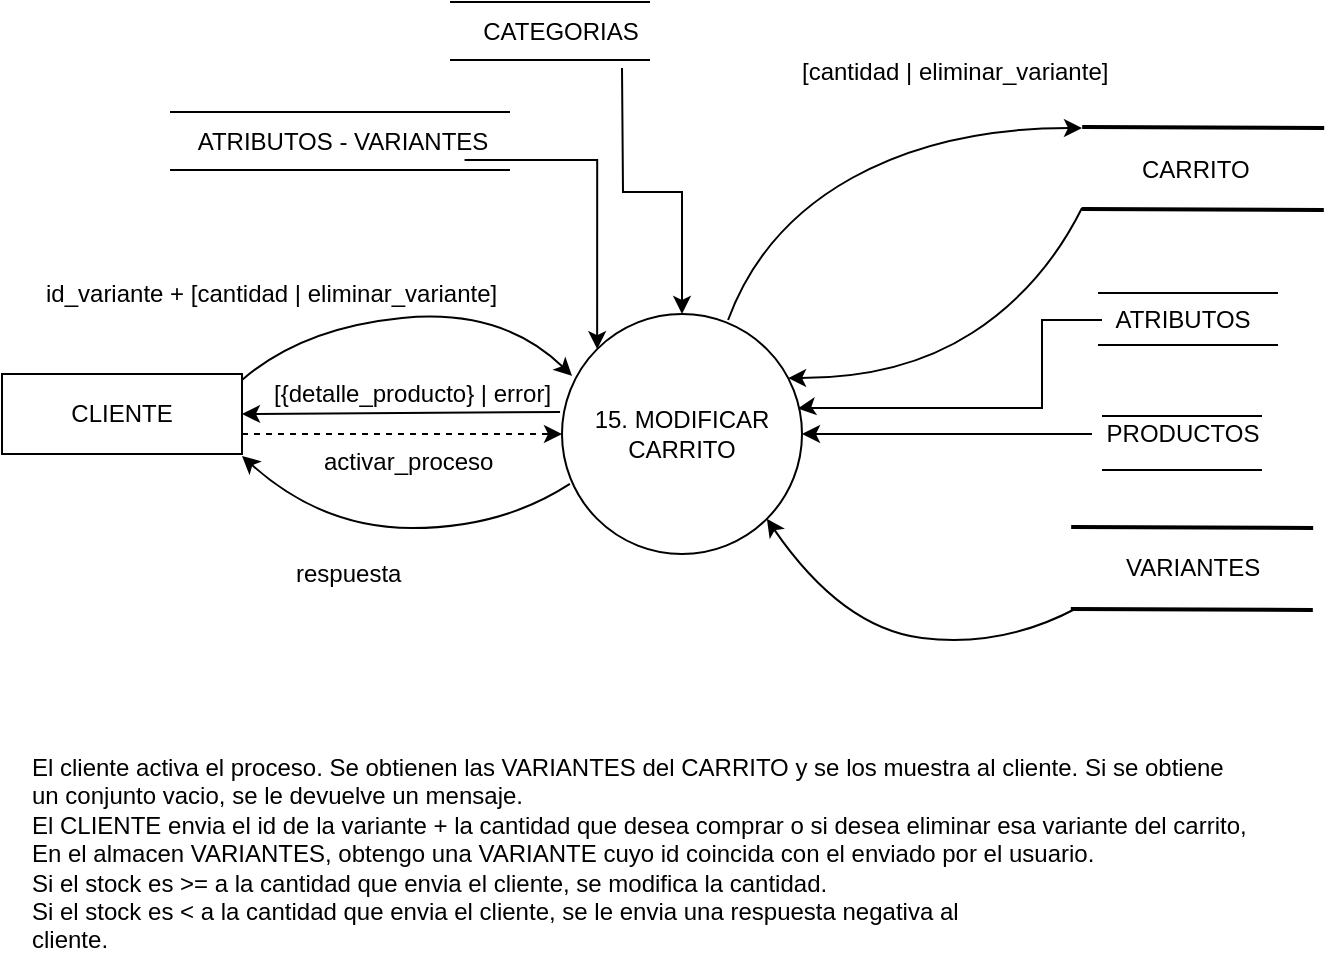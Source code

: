 <mxfile version="12.3.8" type="google" pages="1"><diagram id="Ux8ze5Yz-_6EQJssXwc4" name="Page-1"><mxGraphModel dx="1222" dy="709" grid="1" gridSize="10" guides="1" tooltips="1" connect="1" arrows="1" fold="1" page="1" pageScale="1" pageWidth="827" pageHeight="1169" math="0" shadow="0"><root><mxCell id="0"/><mxCell id="1" parent="0"/><mxCell id="gcCHlJz4ClSoQ-lnsvwW-11" style="edgeStyle=orthogonalEdgeStyle;rounded=0;orthogonalLoop=1;jettySize=auto;html=1;exitX=0.883;exitY=0.95;exitDx=0;exitDy=0;entryX=0;entryY=0;entryDx=0;entryDy=0;exitPerimeter=0;" parent="1" source="gcCHlJz4ClSoQ-lnsvwW-3" target="jWYEItGnxgDNFcLnIuQC-2" edge="1"><mxGeometry relative="1" as="geometry"><Array as="points"><mxPoint x="348" y="106"/></Array></mxGeometry></mxCell><mxCell id="gcCHlJz4ClSoQ-lnsvwW-12" style="edgeStyle=orthogonalEdgeStyle;rounded=0;orthogonalLoop=1;jettySize=auto;html=1;exitX=0.5;exitY=0;exitDx=0;exitDy=0;entryX=0.5;entryY=0;entryDx=0;entryDy=0;" parent="1" target="jWYEItGnxgDNFcLnIuQC-2" edge="1"><mxGeometry relative="1" as="geometry"><mxPoint x="360" y="60" as="sourcePoint"/></mxGeometry></mxCell><mxCell id="gcCHlJz4ClSoQ-lnsvwW-13" style="edgeStyle=orthogonalEdgeStyle;rounded=0;orthogonalLoop=1;jettySize=auto;html=1;entryX=0.982;entryY=0.394;entryDx=0;entryDy=0;entryPerimeter=0;" parent="1" source="gcCHlJz4ClSoQ-lnsvwW-1" target="jWYEItGnxgDNFcLnIuQC-2" edge="1"><mxGeometry relative="1" as="geometry"><Array as="points"><mxPoint x="570" y="186"/><mxPoint x="570" y="230"/><mxPoint x="450" y="230"/></Array></mxGeometry></mxCell><mxCell id="gcCHlJz4ClSoQ-lnsvwW-14" style="edgeStyle=orthogonalEdgeStyle;rounded=0;orthogonalLoop=1;jettySize=auto;html=1;entryX=1;entryY=0.5;entryDx=0;entryDy=0;" parent="1" source="gcCHlJz4ClSoQ-lnsvwW-2" target="jWYEItGnxgDNFcLnIuQC-2" edge="1"><mxGeometry relative="1" as="geometry"/></mxCell><mxCell id="jWYEItGnxgDNFcLnIuQC-2" value="15. MODIFICAR CARRITO" style="ellipse;whiteSpace=wrap;html=1;aspect=fixed;" parent="1" vertex="1"><mxGeometry x="330" y="183" width="120" height="120" as="geometry"/></mxCell><mxCell id="jWYEItGnxgDNFcLnIuQC-3" value="CLIENTE" style="rounded=0;whiteSpace=wrap;html=1;" parent="1" vertex="1"><mxGeometry x="50" y="213" width="120" height="40" as="geometry"/></mxCell><mxCell id="jWYEItGnxgDNFcLnIuQC-6" value="id_variante + [cantidad | eliminar_variante]" style="text;html=1;resizable=0;points=[];autosize=1;align=left;verticalAlign=top;spacingTop=-4;" parent="1" vertex="1"><mxGeometry x="70" y="163" width="250" height="20" as="geometry"/></mxCell><mxCell id="jWYEItGnxgDNFcLnIuQC-7" value="" style="curved=1;endArrow=classic;html=1;exitX=0.033;exitY=0.708;exitDx=0;exitDy=0;entryX=1;entryY=1.025;entryDx=0;entryDy=0;entryPerimeter=0;exitPerimeter=0;" parent="1" source="jWYEItGnxgDNFcLnIuQC-2" target="jWYEItGnxgDNFcLnIuQC-3" edge="1"><mxGeometry width="50" height="50" relative="1" as="geometry"><mxPoint x="50" y="360" as="sourcePoint"/><mxPoint x="100" y="310" as="targetPoint"/><Array as="points"><mxPoint x="300" y="290"/><mxPoint x="210" y="290"/></Array></mxGeometry></mxCell><mxCell id="jWYEItGnxgDNFcLnIuQC-9" value="" style="shape=link;html=1;width=40;strokeWidth=2;entryX=1;entryY=0.75;entryDx=0;entryDy=0;" parent="1" edge="1"><mxGeometry width="50" height="50" relative="1" as="geometry"><mxPoint x="590" y="110" as="sourcePoint"/><mxPoint x="711" y="110.5" as="targetPoint"/></mxGeometry></mxCell><mxCell id="jWYEItGnxgDNFcLnIuQC-15" value="CARRITO" style="text;html=1;resizable=0;points=[];autosize=1;align=left;verticalAlign=top;spacingTop=-4;" parent="1" vertex="1"><mxGeometry x="618" y="101" width="70" height="20" as="geometry"/></mxCell><mxCell id="jWYEItGnxgDNFcLnIuQC-17" value="" style="curved=1;endArrow=classic;html=1;strokeWidth=1;exitX=1;exitY=0.075;exitDx=0;exitDy=0;entryX=0.042;entryY=0.258;entryDx=0;entryDy=0;exitPerimeter=0;entryPerimeter=0;" parent="1" source="jWYEItGnxgDNFcLnIuQC-3" target="jWYEItGnxgDNFcLnIuQC-2" edge="1"><mxGeometry width="50" height="50" relative="1" as="geometry"><mxPoint x="50" y="400" as="sourcePoint"/><mxPoint x="100" y="350" as="targetPoint"/><Array as="points"><mxPoint x="200" y="190"/><mxPoint x="300" y="180"/></Array></mxGeometry></mxCell><mxCell id="jWYEItGnxgDNFcLnIuQC-19" value="" style="curved=1;endArrow=classic;html=1;strokeWidth=1;exitX=0.692;exitY=0.025;exitDx=0;exitDy=0;exitPerimeter=0;" parent="1" source="jWYEItGnxgDNFcLnIuQC-2" edge="1"><mxGeometry width="50" height="50" relative="1" as="geometry"><mxPoint x="50" y="380" as="sourcePoint"/><mxPoint x="590" y="90" as="targetPoint"/><Array as="points"><mxPoint x="430" y="140"/><mxPoint x="520" y="90"/></Array></mxGeometry></mxCell><mxCell id="jWYEItGnxgDNFcLnIuQC-25" value="" style="shape=link;html=1;width=40;strokeWidth=2;entryX=1;entryY=0.75;entryDx=0;entryDy=0;" parent="1" edge="1"><mxGeometry width="50" height="50" relative="1" as="geometry"><mxPoint x="584.5" y="310" as="sourcePoint"/><mxPoint x="705.5" y="310.5" as="targetPoint"/></mxGeometry></mxCell><mxCell id="jWYEItGnxgDNFcLnIuQC-26" value="VARIANTES" style="text;html=1;resizable=0;points=[];autosize=1;align=left;verticalAlign=top;spacingTop=-4;" parent="1" vertex="1"><mxGeometry x="610" y="300" width="80" height="20" as="geometry"/></mxCell><mxCell id="jWYEItGnxgDNFcLnIuQC-36" value="respuesta" style="text;html=1;resizable=0;points=[];autosize=1;align=left;verticalAlign=top;spacingTop=-4;" parent="1" vertex="1"><mxGeometry x="195" y="303" width="70" height="20" as="geometry"/></mxCell><mxCell id="CPO-WCU6Xxb8SLIxJ_x2-2" value="" style="curved=1;endArrow=classic;html=1;entryX=0.942;entryY=0.267;entryDx=0;entryDy=0;entryPerimeter=0;" parent="1" target="jWYEItGnxgDNFcLnIuQC-2" edge="1"><mxGeometry width="50" height="50" relative="1" as="geometry"><mxPoint x="590" y="130" as="sourcePoint"/><mxPoint x="10" y="630" as="targetPoint"/><Array as="points"><mxPoint x="570" y="170"/><mxPoint x="500" y="215"/></Array></mxGeometry></mxCell><mxCell id="Ep0StUdLM3rq_Vza6oQM-1" value="" style="curved=1;endArrow=classic;html=1;entryX=1;entryY=1;entryDx=0;entryDy=0;" parent="1" target="jWYEItGnxgDNFcLnIuQC-2" edge="1"><mxGeometry width="50" height="50" relative="1" as="geometry"><mxPoint x="587.5" y="330" as="sourcePoint"/><mxPoint x="429.926" y="410.574" as="targetPoint"/><Array as="points"><mxPoint x="550" y="350"/><mxPoint x="470" y="340"/></Array></mxGeometry></mxCell><mxCell id="Ep0StUdLM3rq_Vza6oQM-2" value="" style="endArrow=classic;html=1;entryX=1;entryY=0.5;entryDx=0;entryDy=0;exitX=-0.008;exitY=0.408;exitDx=0;exitDy=0;exitPerimeter=0;" parent="1" source="jWYEItGnxgDNFcLnIuQC-2" target="jWYEItGnxgDNFcLnIuQC-3" edge="1"><mxGeometry width="50" height="50" relative="1" as="geometry"><mxPoint x="310" y="233" as="sourcePoint"/><mxPoint x="100" y="570" as="targetPoint"/></mxGeometry></mxCell><mxCell id="Ep0StUdLM3rq_Vza6oQM-3" value="[{detalle_producto} | error]" style="text;html=1;resizable=0;points=[];autosize=1;align=left;verticalAlign=top;spacingTop=-4;rotation=0;" parent="1" vertex="1"><mxGeometry x="184" y="213" width="150" height="20" as="geometry"/></mxCell><mxCell id="Ep0StUdLM3rq_Vza6oQM-4" value="&lt;div&gt;El cliente activa el proceso. Se obtienen las VARIANTES del CARRITO y se los muestra al cliente. Si se obtiene&lt;/div&gt;&lt;div&gt;un conjunto vacio, se le devuelve un mensaje.&lt;br&gt;&lt;/div&gt;&lt;div&gt;El CLIENTE envia el id de la variante + la cantidad que desea comprar o si desea eliminar esa variante del carrito,&lt;br&gt;&lt;/div&gt;&lt;div&gt;En el almacen VARIANTES, obtengo una VARIANTE cuyo id coincida con el enviado por el usuario.&lt;/div&gt;&lt;div&gt;Si el stock es &amp;gt;= a la cantidad que envia el cliente, se modifica la cantidad.&lt;br&gt;&lt;/div&gt;&lt;div&gt;&lt;div&gt;Si el stock es &amp;lt; a la cantidad que envia el cliente, se le envia una respuesta negativa al&lt;/div&gt;cliente.&lt;/div&gt;" style="text;html=1;resizable=0;points=[];autosize=1;align=left;verticalAlign=top;spacingTop=-4;" parent="1" vertex="1"><mxGeometry x="63" y="400" width="640" height="100" as="geometry"/></mxCell><mxCell id="CoVB7sT6cu-LFU0UCInf-1" value="[cantidad | eliminar_variante]" style="text;html=1;resizable=0;points=[];autosize=1;align=left;verticalAlign=top;spacingTop=-4;" parent="1" vertex="1"><mxGeometry x="448" y="52" width="170" height="20" as="geometry"/></mxCell><mxCell id="CoVB7sT6cu-LFU0UCInf-2" value="" style="endArrow=none;dashed=1;html=1;exitX=1;exitY=0.75;exitDx=0;exitDy=0;" parent="1" source="jWYEItGnxgDNFcLnIuQC-3" edge="1"><mxGeometry width="50" height="50" relative="1" as="geometry"><mxPoint x="20" y="570" as="sourcePoint"/><mxPoint x="320" y="243" as="targetPoint"/></mxGeometry></mxCell><mxCell id="CoVB7sT6cu-LFU0UCInf-3" value="" style="endArrow=classic;html=1;entryX=0;entryY=0.5;entryDx=0;entryDy=0;" parent="1" target="jWYEItGnxgDNFcLnIuQC-2" edge="1"><mxGeometry width="50" height="50" relative="1" as="geometry"><mxPoint x="320" y="243" as="sourcePoint"/><mxPoint x="70" y="520" as="targetPoint"/></mxGeometry></mxCell><mxCell id="CoVB7sT6cu-LFU0UCInf-4" value="activar_proceso" style="text;html=1;resizable=0;points=[];autosize=1;align=left;verticalAlign=top;spacingTop=-4;" parent="1" vertex="1"><mxGeometry x="209" y="247" width="100" height="20" as="geometry"/></mxCell><mxCell id="gcCHlJz4ClSoQ-lnsvwW-1" value="ATRIBUTOS" style="text;html=1;align=center;verticalAlign=middle;resizable=0;points=[];;autosize=1;" parent="1" vertex="1"><mxGeometry x="600" y="176" width="80" height="20" as="geometry"/></mxCell><mxCell id="gcCHlJz4ClSoQ-lnsvwW-2" value="PRODUCTOS" style="text;html=1;align=center;verticalAlign=middle;resizable=0;points=[];;autosize=1;" parent="1" vertex="1"><mxGeometry x="595" y="233" width="90" height="20" as="geometry"/></mxCell><mxCell id="gcCHlJz4ClSoQ-lnsvwW-3" value="ATRIBUTOS - VARIANTES" style="text;html=1;align=center;verticalAlign=middle;resizable=0;points=[];;autosize=1;" parent="1" vertex="1"><mxGeometry x="140" y="87" width="160" height="20" as="geometry"/></mxCell><mxCell id="gcCHlJz4ClSoQ-lnsvwW-4" value="CATEGORIAS" style="text;html=1;align=center;verticalAlign=middle;resizable=0;points=[];;autosize=1;" parent="1" vertex="1"><mxGeometry x="284" y="32" width="90" height="20" as="geometry"/></mxCell><mxCell id="gcCHlJz4ClSoQ-lnsvwW-5" value="" style="shape=link;html=1;width=26;" parent="1" edge="1"><mxGeometry width="50" height="50" relative="1" as="geometry"><mxPoint x="598" y="185.5" as="sourcePoint"/><mxPoint x="688" y="185.5" as="targetPoint"/></mxGeometry></mxCell><mxCell id="gcCHlJz4ClSoQ-lnsvwW-7" value="" style="shape=link;html=1;width=27;" parent="1" edge="1"><mxGeometry width="50" height="50" relative="1" as="geometry"><mxPoint x="600" y="247.5" as="sourcePoint"/><mxPoint x="680" y="247.5" as="targetPoint"/><Array as="points"><mxPoint x="680" y="247.5"/></Array></mxGeometry></mxCell><mxCell id="gcCHlJz4ClSoQ-lnsvwW-9" value="" style="shape=link;html=1;width=29;" parent="1" edge="1"><mxGeometry width="50" height="50" relative="1" as="geometry"><mxPoint x="134" y="96.5" as="sourcePoint"/><mxPoint x="304" y="96.5" as="targetPoint"/></mxGeometry></mxCell><mxCell id="gcCHlJz4ClSoQ-lnsvwW-10" value="" style="shape=link;html=1;width=29;" parent="1" edge="1"><mxGeometry width="50" height="50" relative="1" as="geometry"><mxPoint x="274" y="41.5" as="sourcePoint"/><mxPoint x="374" y="41.5" as="targetPoint"/></mxGeometry></mxCell></root></mxGraphModel></diagram></mxfile>